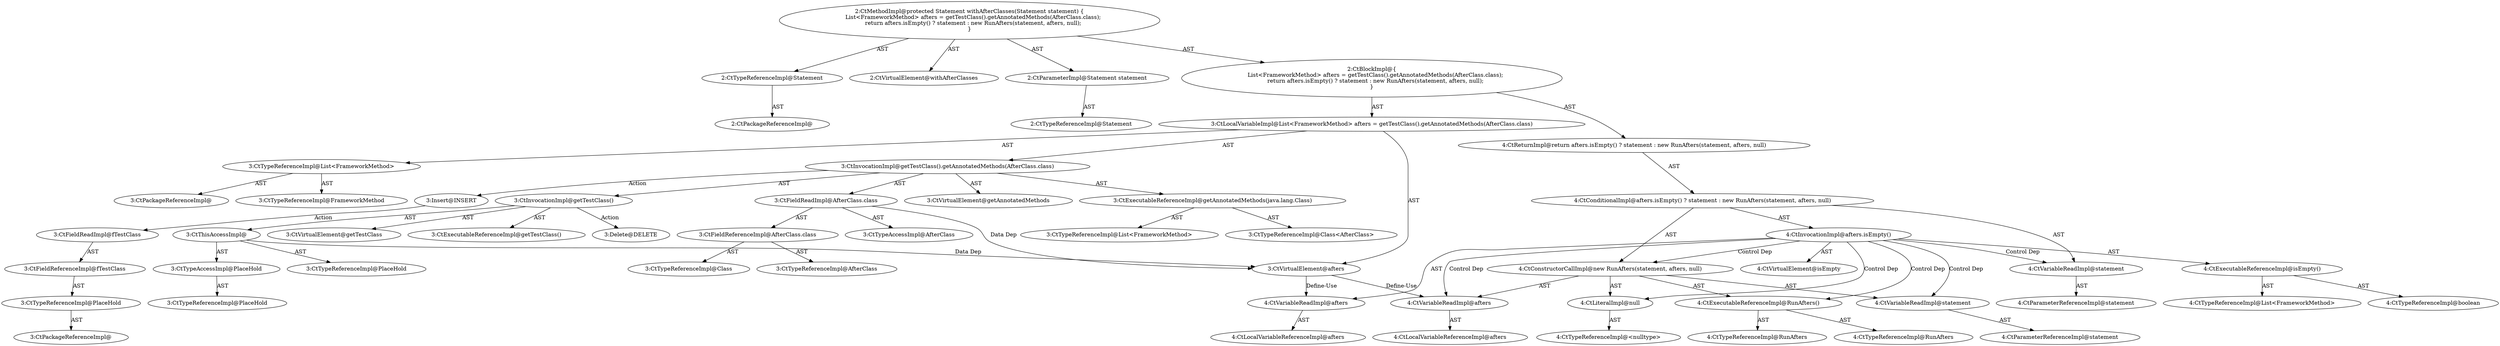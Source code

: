 digraph "withAfterClasses#?,Statement" {
0 [label="2:CtTypeReferenceImpl@Statement" shape=ellipse]
1 [label="2:CtPackageReferenceImpl@" shape=ellipse]
2 [label="2:CtVirtualElement@withAfterClasses" shape=ellipse]
3 [label="2:CtParameterImpl@Statement statement" shape=ellipse]
4 [label="2:CtTypeReferenceImpl@Statement" shape=ellipse]
5 [label="3:CtTypeReferenceImpl@List<FrameworkMethod>" shape=ellipse]
6 [label="3:CtPackageReferenceImpl@" shape=ellipse]
7 [label="3:CtTypeReferenceImpl@FrameworkMethod" shape=ellipse]
8 [label="3:CtExecutableReferenceImpl@getAnnotatedMethods(java.lang.Class)" shape=ellipse]
9 [label="3:CtTypeReferenceImpl@List<FrameworkMethod>" shape=ellipse]
10 [label="3:CtTypeReferenceImpl@Class<AfterClass>" shape=ellipse]
11 [label="3:CtVirtualElement@getAnnotatedMethods" shape=ellipse]
12 [label="3:CtExecutableReferenceImpl@getTestClass()" shape=ellipse]
13 [label="3:CtVirtualElement@getTestClass" shape=ellipse]
14 [label="3:CtTypeAccessImpl@PlaceHold" shape=ellipse]
15 [label="3:CtTypeReferenceImpl@PlaceHold" shape=ellipse]
16 [label="3:CtThisAccessImpl@" shape=ellipse]
17 [label="3:CtTypeReferenceImpl@PlaceHold" shape=ellipse]
18 [label="3:CtInvocationImpl@getTestClass()" shape=ellipse]
19 [label="3:CtFieldReferenceImpl@AfterClass.class" shape=ellipse]
20 [label="3:CtTypeReferenceImpl@AfterClass" shape=ellipse]
21 [label="3:CtTypeReferenceImpl@Class" shape=ellipse]
22 [label="3:CtFieldReadImpl@AfterClass.class" shape=ellipse]
23 [label="3:CtTypeAccessImpl@AfterClass" shape=ellipse]
24 [label="3:CtInvocationImpl@getTestClass().getAnnotatedMethods(AfterClass.class)" shape=ellipse]
25 [label="3:CtVirtualElement@afters" shape=ellipse]
26 [label="3:CtLocalVariableImpl@List<FrameworkMethod> afters = getTestClass().getAnnotatedMethods(AfterClass.class)" shape=ellipse]
27 [label="4:CtExecutableReferenceImpl@isEmpty()" shape=ellipse]
28 [label="4:CtTypeReferenceImpl@List<FrameworkMethod>" shape=ellipse]
29 [label="4:CtTypeReferenceImpl@boolean" shape=ellipse]
30 [label="4:CtVirtualElement@isEmpty" shape=ellipse]
31 [label="4:CtVariableReadImpl@afters" shape=ellipse]
32 [label="4:CtLocalVariableReferenceImpl@afters" shape=ellipse]
33 [label="4:CtInvocationImpl@afters.isEmpty()" shape=ellipse]
34 [label="4:CtVariableReadImpl@statement" shape=ellipse]
35 [label="4:CtParameterReferenceImpl@statement" shape=ellipse]
36 [label="4:CtExecutableReferenceImpl@RunAfters()" shape=ellipse]
37 [label="4:CtTypeReferenceImpl@RunAfters" shape=ellipse]
38 [label="4:CtTypeReferenceImpl@RunAfters" shape=ellipse]
39 [label="4:CtVariableReadImpl@statement" shape=ellipse]
40 [label="4:CtParameterReferenceImpl@statement" shape=ellipse]
41 [label="4:CtVariableReadImpl@afters" shape=ellipse]
42 [label="4:CtLocalVariableReferenceImpl@afters" shape=ellipse]
43 [label="4:CtLiteralImpl@null" shape=ellipse]
44 [label="4:CtTypeReferenceImpl@<nulltype>" shape=ellipse]
45 [label="4:CtConstructorCallImpl@new RunAfters(statement, afters, null)" shape=ellipse]
46 [label="4:CtConditionalImpl@afters.isEmpty() ? statement : new RunAfters(statement, afters, null)" shape=ellipse]
47 [label="4:CtReturnImpl@return afters.isEmpty() ? statement : new RunAfters(statement, afters, null)" shape=ellipse]
48 [label="2:CtBlockImpl@\{
    List<FrameworkMethod> afters = getTestClass().getAnnotatedMethods(AfterClass.class);
    return afters.isEmpty() ? statement : new RunAfters(statement, afters, null);
\}" shape=ellipse]
49 [label="2:CtMethodImpl@protected Statement withAfterClasses(Statement statement) \{
    List<FrameworkMethod> afters = getTestClass().getAnnotatedMethods(AfterClass.class);
    return afters.isEmpty() ? statement : new RunAfters(statement, afters, null);
\}" shape=ellipse]
50 [label="3:Delete@DELETE" shape=ellipse]
51 [label="3:Insert@INSERT" shape=ellipse]
52 [label="3:CtPackageReferenceImpl@" shape=ellipse]
53 [label="3:CtTypeReferenceImpl@PlaceHold" shape=ellipse]
54 [label="3:CtFieldReferenceImpl@fTestClass" shape=ellipse]
55 [label="3:CtFieldReadImpl@fTestClass" shape=ellipse]
0 -> 1 [label="AST"];
3 -> 4 [label="AST"];
5 -> 6 [label="AST"];
5 -> 7 [label="AST"];
8 -> 9 [label="AST"];
8 -> 10 [label="AST"];
14 -> 15 [label="AST"];
16 -> 17 [label="AST"];
16 -> 14 [label="AST"];
16 -> 25 [label="Data Dep"];
18 -> 13 [label="AST"];
18 -> 16 [label="AST"];
18 -> 12 [label="AST"];
18 -> 50 [label="Action"];
19 -> 20 [label="AST"];
19 -> 21 [label="AST"];
22 -> 23 [label="AST"];
22 -> 19 [label="AST"];
22 -> 25 [label="Data Dep"];
24 -> 11 [label="AST"];
24 -> 18 [label="AST"];
24 -> 8 [label="AST"];
24 -> 22 [label="AST"];
24 -> 51 [label="Action"];
25 -> 31 [label="Define-Use"];
25 -> 41 [label="Define-Use"];
26 -> 25 [label="AST"];
26 -> 5 [label="AST"];
26 -> 24 [label="AST"];
27 -> 28 [label="AST"];
27 -> 29 [label="AST"];
31 -> 32 [label="AST"];
33 -> 30 [label="AST"];
33 -> 31 [label="AST"];
33 -> 27 [label="AST"];
33 -> 34 [label="Control Dep"];
33 -> 45 [label="Control Dep"];
33 -> 36 [label="Control Dep"];
33 -> 39 [label="Control Dep"];
33 -> 41 [label="Control Dep"];
33 -> 43 [label="Control Dep"];
34 -> 35 [label="AST"];
36 -> 37 [label="AST"];
36 -> 38 [label="AST"];
39 -> 40 [label="AST"];
41 -> 42 [label="AST"];
43 -> 44 [label="AST"];
45 -> 36 [label="AST"];
45 -> 39 [label="AST"];
45 -> 41 [label="AST"];
45 -> 43 [label="AST"];
46 -> 33 [label="AST"];
46 -> 34 [label="AST"];
46 -> 45 [label="AST"];
47 -> 46 [label="AST"];
48 -> 26 [label="AST"];
48 -> 47 [label="AST"];
49 -> 2 [label="AST"];
49 -> 0 [label="AST"];
49 -> 3 [label="AST"];
49 -> 48 [label="AST"];
51 -> 55 [label="Action"];
53 -> 52 [label="AST"];
54 -> 53 [label="AST"];
55 -> 54 [label="AST"];
}